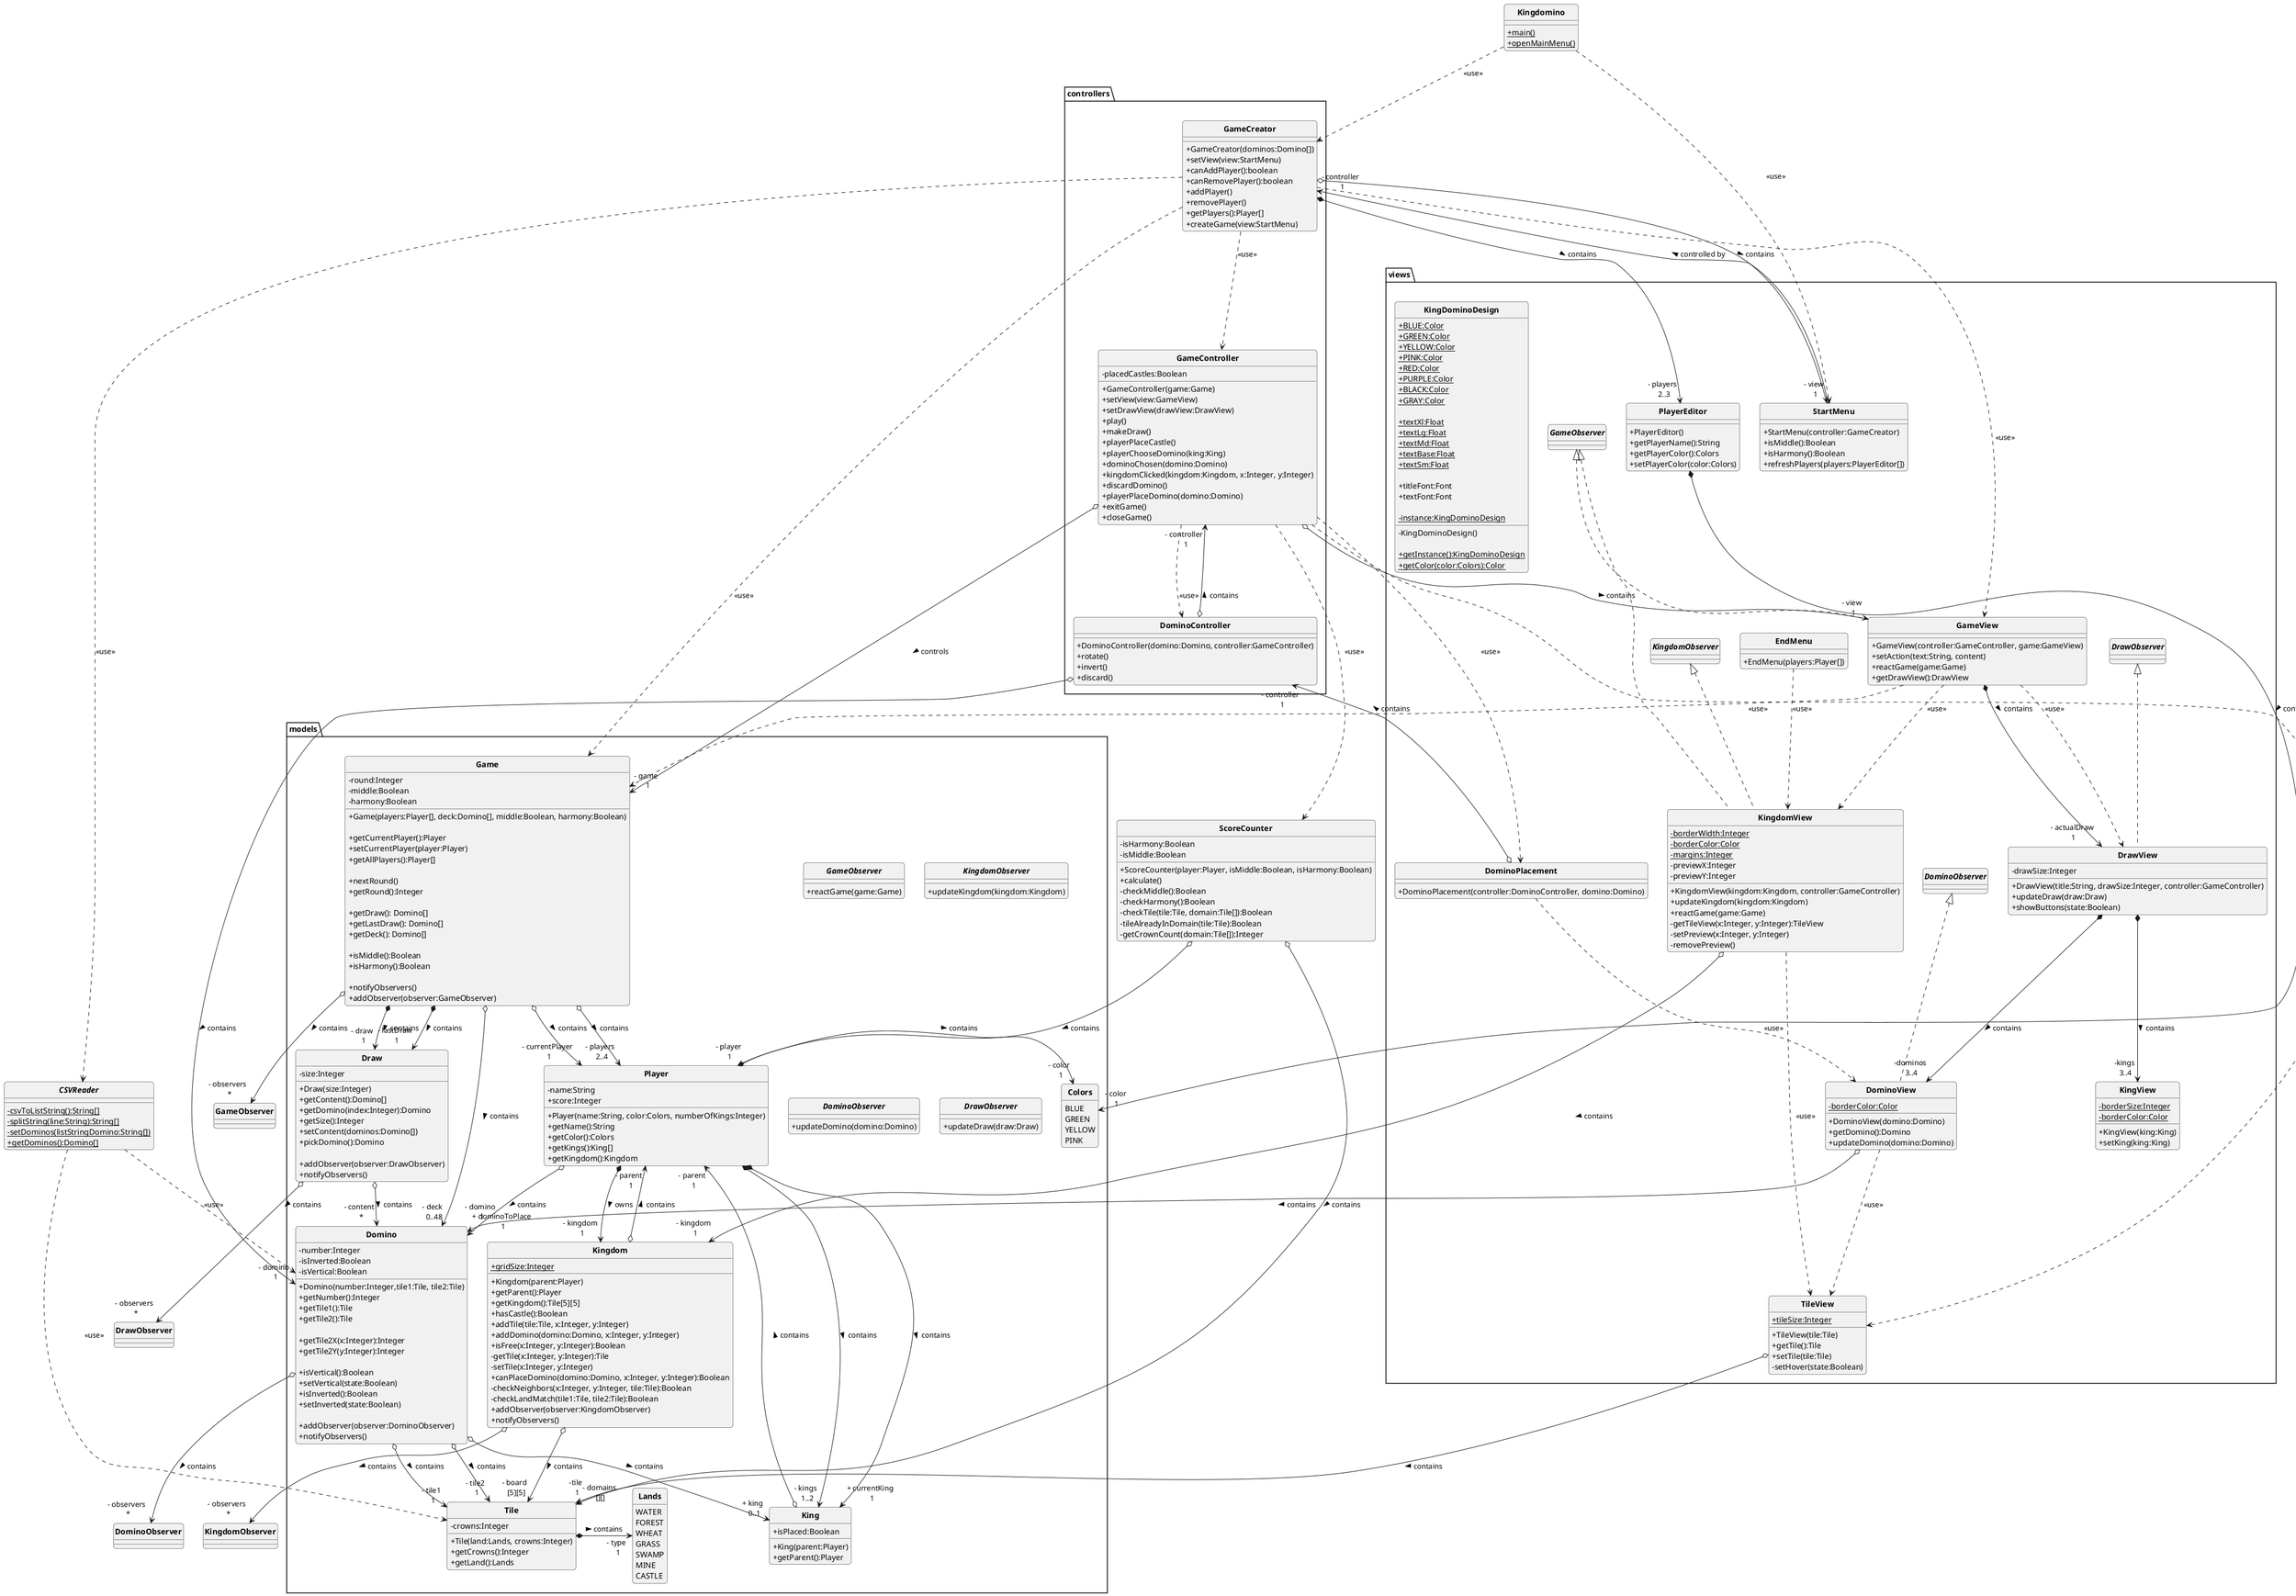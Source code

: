 @startuml
'https://plantuml.com/class-diagram

skinparam style strictuml
skinparam classAttributeIconSize 0
skinparam classFontStyle Bold
skinparam roundcorner 10
hide enum methods

class Kingdomino {
    + {static}main()
    + {static}openMainMenu()
}

abstract class CSVReader {
    - {static} csvToListString():String[]
    - {static} splitString(line:String):String[]
    - {static} setDominos(listStringDomino:String[])
    + {static} getDominos():Domino[]
}

class ScoreCounter {
    - isHarmony:Boolean
    - isMiddle:Boolean
    + ScoreCounter(player:Player, isMiddle:Boolean, isHarmony:Boolean)
    + calculate()
    - checkMiddle():Boolean
    - checkHarmony():Boolean
    - checkTile(tile:Tile, domain:Tile[]):Boolean
    - tileAlreadyInDomain(tile:Tile):Boolean
    - getCrownCount(domain:Tile[]):Integer
}

package models {

    interface GameObserver {
        + reactGame(game:Game)
    }

    class Game {
        - round:Integer
        - middle:Boolean
        - harmony:Boolean

        + Game(players:Player[], deck:Domino[], middle:Boolean, harmony:Boolean)

        + getCurrentPlayer():Player
        + setCurrentPlayer(player:Player)
        + getAllPlayers():Player[]

        + nextRound()
        + getRound():Integer

        + getDraw(): Domino[]
        + getLastDraw(): Domino[]
        + getDeck(): Domino[]

        + isMiddle():Boolean
        + isHarmony():Boolean

        + notifyObservers()
        + addObserver(observer:GameObserver)
    }

    class Draw {
        - size:Integer
        + Draw(size:Integer)
        + getContent():Domino[]
        + getDomino(index:Integer):Domino
        + getSize():Integer
        + setContent(dominos:Domino[])
        + pickDomino():Domino

        + addObserver(observer:DrawObserver)
        + notifyObservers()
    }

    class Player {
        - name:String
        + score:Integer
        + Player(name:String, color:Colors, numberOfKings:Integer)
        + getName():String
        + getColor():Colors
        + getKings():King[]
        + getKingdom():Kingdom
    }

    class King {
        + isPlaced:Boolean
        + King(parent:Player)
        + getParent():Player
    }

    class Kingdom {
        + {static}gridSize:Integer
        + Kingdom(parent:Player)
        + getParent():Player
        + getKingdom():Tile[5][5]
        + hasCastle():Boolean
        + addTile(tile:Tile, x:Integer, y:Integer)
        + addDomino(domino:Domino, x:Integer, y:Integer)
        + isFree(x:Integer, y:Integer):Boolean
        - getTile(x:Integer, y:Integer):Tile
        - setTile(x:Integer, y:Integer)
        + canPlaceDomino(domino:Domino, x:Integer, y:Integer):Boolean
        - checkNeighbors(x:Integer, y:Integer, tile:Tile):Boolean
        - checkLandMatch(tile1:Tile, tile2:Tile):Boolean
        + addObserver(observer:KingdomObserver)
        + notifyObservers()
    }

    class Domino {
        - number:Integer
        - isInverted:Boolean
        - isVertical:Boolean

        + Domino(number:Integer,tile1:Tile, tile2:Tile)
        + getNumber():Integer
        + getTile1():Tile
        + getTile2():Tile

        + getTile2X(x:Integer):Integer
        + getTile2Y(y:Integer):Integer

        + isVertical():Boolean
        + setVertical(state:Boolean)
        + isInverted():Boolean
        + setInverted(state:Boolean)

        + addObserver(observer:DominoObserver)
        + notifyObservers()
    }

    class Tile {
        - crowns:Integer
        + Tile(land:Lands, crowns:Integer)
        + getCrowns():Integer
        + getLand():Lands
    }

    enum Lands {
        WATER
        FOREST
        WHEAT
        GRASS
        SWAMP
        MINE
        CASTLE
    }

    enum Colors {
        BLUE
        GREEN
        YELLOW
        PINK
    }

    interface KingdomObserver {
        + updateKingdom(kingdom:Kingdom)
    }

    interface DominoObserver {
        + updateDomino(domino:Domino)
    }

    interface DrawObserver {
        + updateDraw(draw:Draw)
    }

}

package views {

    class GameView implements GameObserver {
        + GameView(controller:GameController, game:GameView)
        + setAction(text:String, content)
        + reactGame(game:Game)
        + getDrawView():DrawView
    }

    class StartMenu {
        + StartMenu(controller:GameCreator)
        + isMiddle():Boolean
        + isHarmony():Boolean
        + refreshPlayers(players:PlayerEditor[])
    }

    class EndMenu {
        + EndMenu(players:Player[])
    }

    class PlayerEditor {
        + PlayerEditor()
        + getPlayerName():String
        + getPlayerColor():Colors
        + setPlayerColor(color:Colors)
    }

    class KingdomView implements KingdomObserver, GameObserver {
        - {static}borderWidth:Integer
        - {static}borderColor:Color
        - {static}margins:Integer
        - previewX:Integer
        - previewY:Integer
        + KingdomView(kingdom:Kingdom, controller:GameController)
        + updateKingdom(kingdom:Kingdom)
        + reactGame(game:Game)
        - getTileView(x:Integer, y:Integer):TileView
        - setPreview(x:Integer, y:Integer)
        - removePreview()
    }

    class DrawView implements DrawObserver {
        - drawSize:Integer
        + DrawView(title:String, drawSize:Integer, controller:GameController)
        + updateDraw(draw:Draw)
        + showButtons(state:Boolean)
    }

    class DominoView implements DominoObserver {
        - {static}borderColor:Color
        + DominoView(domino:Domino)
        + getDomino():Domino
        + updateDomino(domino:Domino)
    }

    class TileView {
        + {static}tileSize:Integer
        + TileView(tile:Tile)
        + getTile():Tile
        + setTile(tile:Tile)
        - setHover(state:Boolean)
    }

    class KingDominoDesign {
        + {static}BLUE:Color
        + {static}GREEN:Color
        + {static}YELLOW:Color
        + {static}PINK:Color
        + {static}RED:Color
        + {static}PURPLE:Color
        + {static}BLACK:Color
        + {static}GRAY:Color

        + {static}textXl:Float
        + {static}textLg:Float
        + {static}textMd:Float
        + {static}textBase:Float
        + {static}textSm:Float

        + titleFont:Font
        + textFont:Font

        - {static}instance:KingDominoDesign

        - KingDominoDesign()

        + {static}getInstance():KingDominoDesign
        + {static}getColor(color:Colors):Color

    }

    class DominoPlacement {
        + DominoPlacement(controller:DominoController, domino:Domino)
    }

    class KingView {
        - {static}borderSize:Integer
        - {static}borderColor:Color
        + KingView(king:King)
        + setKing(king:King)
    }

}

package controllers {

    class GameController {
        - placedCastles:Boolean
        + GameController(game:Game)
        + setView(view:GameView)
        + setDrawView(drawView:DrawView)
        + play()
        + makeDraw()
        + playerPlaceCastle()
        + playerChooseDomino(king:King)
        + dominoChosen(domino:Domino)
        + kingdomClicked(kingdom:Kingdom, x:Integer, y:Integer)
        + discardDomino()
        + playerPlaceDomino(domino:Domino)
        + exitGame()
        + closeGame()
    }

    class GameCreator {
        + GameCreator(dominos:Domino[])
        + setView(view:StartMenu)
        + canAddPlayer():boolean
        + canRemovePlayer():boolean
        + addPlayer()
        + removePlayer()
        + getPlayers():Player[]
        + createGame(view:StartMenu)
    }

    class DominoController {
        + DominoController(domino:Domino, controller:GameController)
        + rotate()
        + invert()
        + discard()
    }

}

Kingdomino ..> StartMenu : "<<use>>"
Kingdomino ..> GameCreator : "<<use>>"

CSVReader ..> Tile : <<use>>
CSVReader ..> Domino : <<use>>

GameCreator *--> "- players \n 2..3" PlayerEditor : > contains
GameCreator o--> "- view \n 1" StartMenu : > contains
GameCreator ..> Game : "<<use>>"
GameCreator ..> GameView : "<<use>>"
GameCreator ..> GameController : "<<use>>"
GameCreator ..> CSVReader : "<<use>>"

Game o--> "- players \n 2..4" Player : > contains
Game o--> "- deck \n 0..48" Domino : > contains
Game *--> "- draw \n 1" Draw : > contains
Game *--> "- lastDraw \n 1" Draw : > contains
Game o--> "- observers \n *" GameObserver : > contains
Game o--> "- currentPlayer \n 1" Player : > contains

Draw o--> "- content \n *" Domino : > contains
Draw o--> "- observers \n *" DrawObserver : > contains

GameController o--> "- game \n 1" Game : > controls
GameController o--> "- view \n 1" GameView : > contains
GameController ..> DominoPlacement : <<use>>
GameController ..> DominoController : <<use>>
GameController ..> ScoreCounter : <<use>>
GameController ..> TileView : <<use>>

GameView ..> Game : "<<use>>"
GameView ..> DrawView : <<use>>
GameView ..> KingdomView : "<<use>>"
GameView *--> " - actualDraw \n 1" DrawView : > contains

StartMenu o--> "- controller \n 1" GameCreator : > controlled by

PlayerEditor *--> " - color \n 1" Colors : > contains

EndMenu ..> KingdomView : <<use>>

Player *--> "- kingdom \n 1" Kingdom : > owns
Player *--> "- kings \n 1..2" King : > contains
Player *--> "+ currentKing \n 1" King : > contains
Player *-> "- color \n 1" Colors : > contains
Player o--> "+ dominoToPlace \n 1" Domino : > contains

King o--> "- parent \n 1" Player : > contains

Kingdom o--> "- parent \n 1" Player : > contains
Kingdom o--> "- board \n [5][5]" Tile : > contains
Kingdom o--> "- observers \n *" KingdomObserver : > contains

DominoController o--> "- domino \n 1" Domino : > contains
DominoController o--> "- controller \n 1" GameController : > contains

DominoPlacement o--> "- controller \n 1" DominoController : > contains

KingdomView o--> "- kingdom \n 1" Kingdom : > contains
KingdomView ..> TileView : <<use>>

DrawView *--> " -dominos \n 3..4" DominoView : > contains
DrawView *--> " -kings \n 3..4" KingView : > contains

DominoView o--> "- domino \n 1" Domino : > contains
DominoView ..> TileView : <<use>>

DominoPlacement ..> DominoView : <<use>>

Domino o-> "- tile1 \n 1" Tile : > contains
Domino o-> "- tile2 \n 1" Tile : > contains
Domino o--> "+ king \n 0..1" King : > contains
Domino o--> "- observers \n *" DominoObserver : > contains

Tile *-> "- type \n 1" Lands : > contains

TileView o--> "-tile \n 1" Tile : > contains

ScoreCounter o--> " - player \n 1" Player : > contains
ScoreCounter o--> " - domains \n [][]" Tile : > contains

@enduml